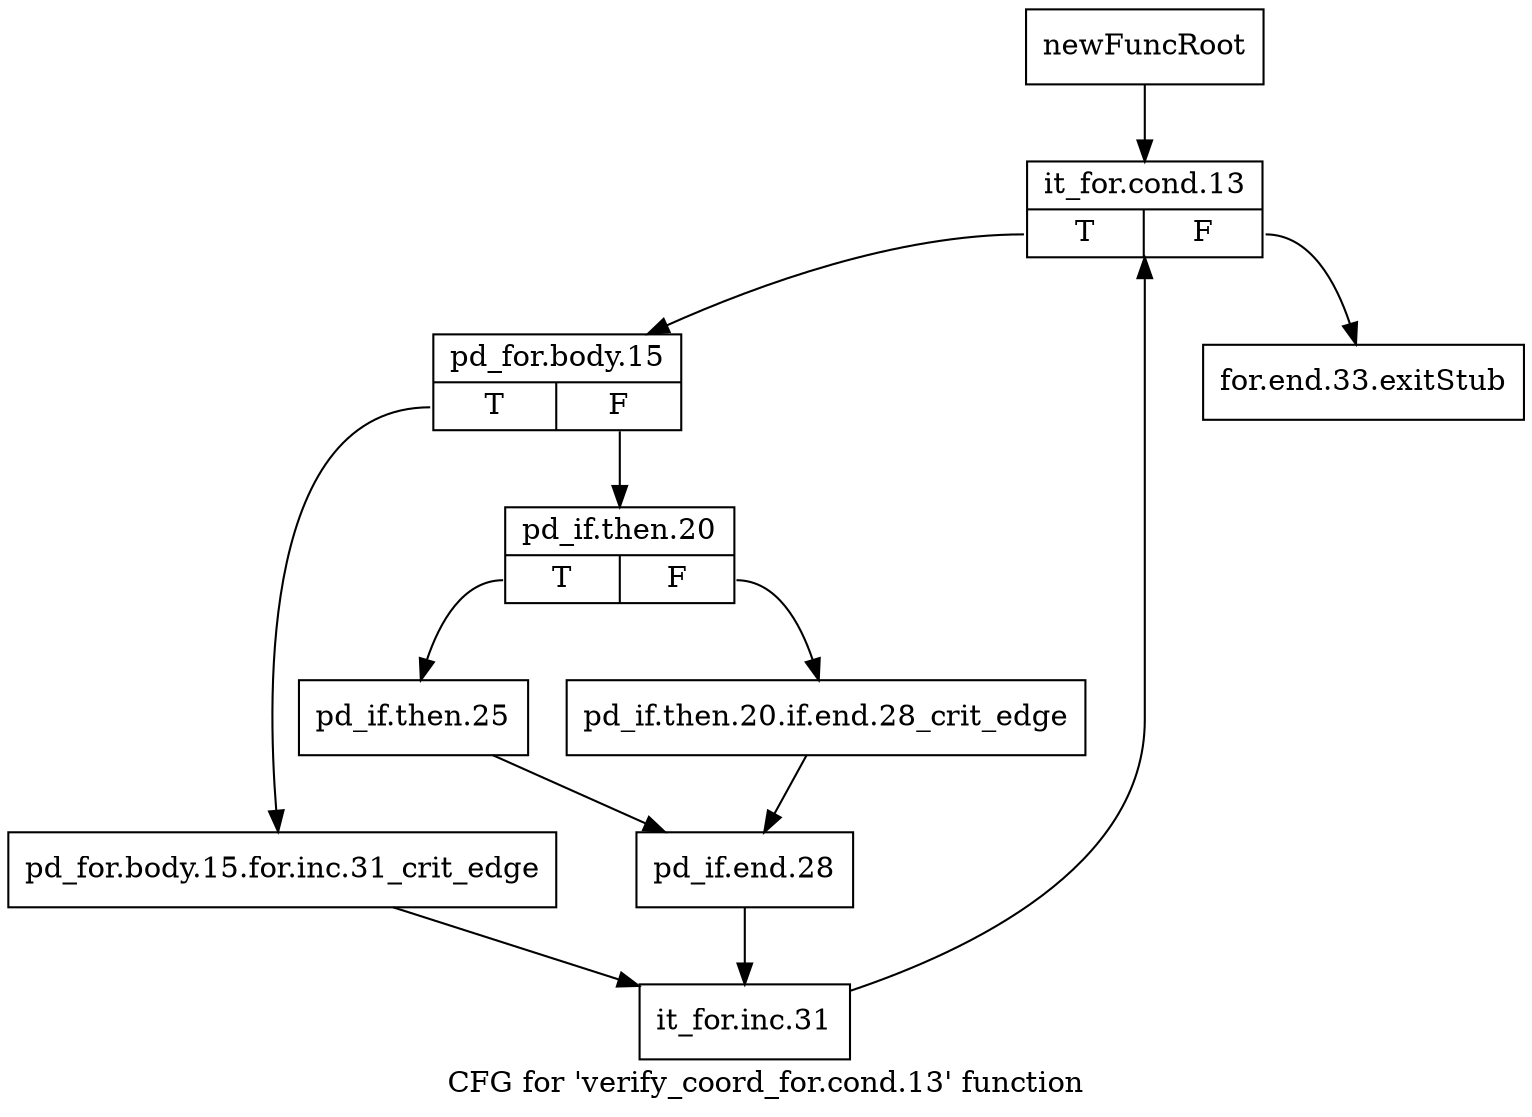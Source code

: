 digraph "CFG for 'verify_coord_for.cond.13' function" {
	label="CFG for 'verify_coord_for.cond.13' function";

	Node0x11f6ef0 [shape=record,label="{newFuncRoot}"];
	Node0x11f6ef0 -> Node0x11f6f90;
	Node0x11f6f40 [shape=record,label="{for.end.33.exitStub}"];
	Node0x11f6f90 [shape=record,label="{it_for.cond.13|{<s0>T|<s1>F}}"];
	Node0x11f6f90:s0 -> Node0x11f6fe0;
	Node0x11f6f90:s1 -> Node0x11f6f40;
	Node0x11f6fe0 [shape=record,label="{pd_for.body.15|{<s0>T|<s1>F}}"];
	Node0x11f6fe0:s0 -> Node0x11f7170;
	Node0x11f6fe0:s1 -> Node0x11f7030;
	Node0x11f7030 [shape=record,label="{pd_if.then.20|{<s0>T|<s1>F}}"];
	Node0x11f7030:s0 -> Node0x11f70d0;
	Node0x11f7030:s1 -> Node0x11f7080;
	Node0x11f7080 [shape=record,label="{pd_if.then.20.if.end.28_crit_edge}"];
	Node0x11f7080 -> Node0x11f7120;
	Node0x11f70d0 [shape=record,label="{pd_if.then.25}"];
	Node0x11f70d0 -> Node0x11f7120;
	Node0x11f7120 [shape=record,label="{pd_if.end.28}"];
	Node0x11f7120 -> Node0x11f71c0;
	Node0x11f7170 [shape=record,label="{pd_for.body.15.for.inc.31_crit_edge}"];
	Node0x11f7170 -> Node0x11f71c0;
	Node0x11f71c0 [shape=record,label="{it_for.inc.31}"];
	Node0x11f71c0 -> Node0x11f6f90;
}
